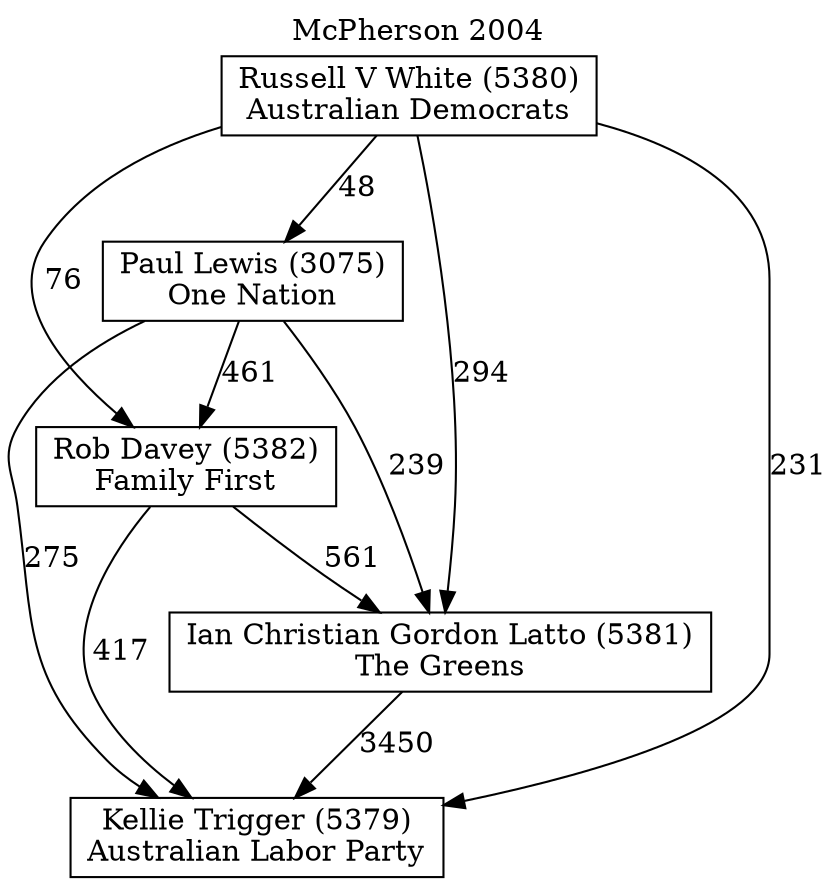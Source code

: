 // House preference flow
digraph "Kellie Trigger (5379)_McPherson_2004" {
	graph [label="McPherson 2004" labelloc=t mclimit=10]
	node [shape=box]
	"Kellie Trigger (5379)" [label="Kellie Trigger (5379)
Australian Labor Party"]
	"Ian Christian Gordon Latto (5381)" [label="Ian Christian Gordon Latto (5381)
The Greens"]
	"Rob Davey (5382)" [label="Rob Davey (5382)
Family First"]
	"Paul Lewis (3075)" [label="Paul Lewis (3075)
One Nation"]
	"Russell V White (5380)" [label="Russell V White (5380)
Australian Democrats"]
	"Ian Christian Gordon Latto (5381)" -> "Kellie Trigger (5379)" [label=3450]
	"Rob Davey (5382)" -> "Ian Christian Gordon Latto (5381)" [label=561]
	"Paul Lewis (3075)" -> "Rob Davey (5382)" [label=461]
	"Russell V White (5380)" -> "Paul Lewis (3075)" [label=48]
	"Rob Davey (5382)" -> "Kellie Trigger (5379)" [label=417]
	"Paul Lewis (3075)" -> "Kellie Trigger (5379)" [label=275]
	"Russell V White (5380)" -> "Kellie Trigger (5379)" [label=231]
	"Russell V White (5380)" -> "Rob Davey (5382)" [label=76]
	"Paul Lewis (3075)" -> "Ian Christian Gordon Latto (5381)" [label=239]
	"Russell V White (5380)" -> "Ian Christian Gordon Latto (5381)" [label=294]
}
